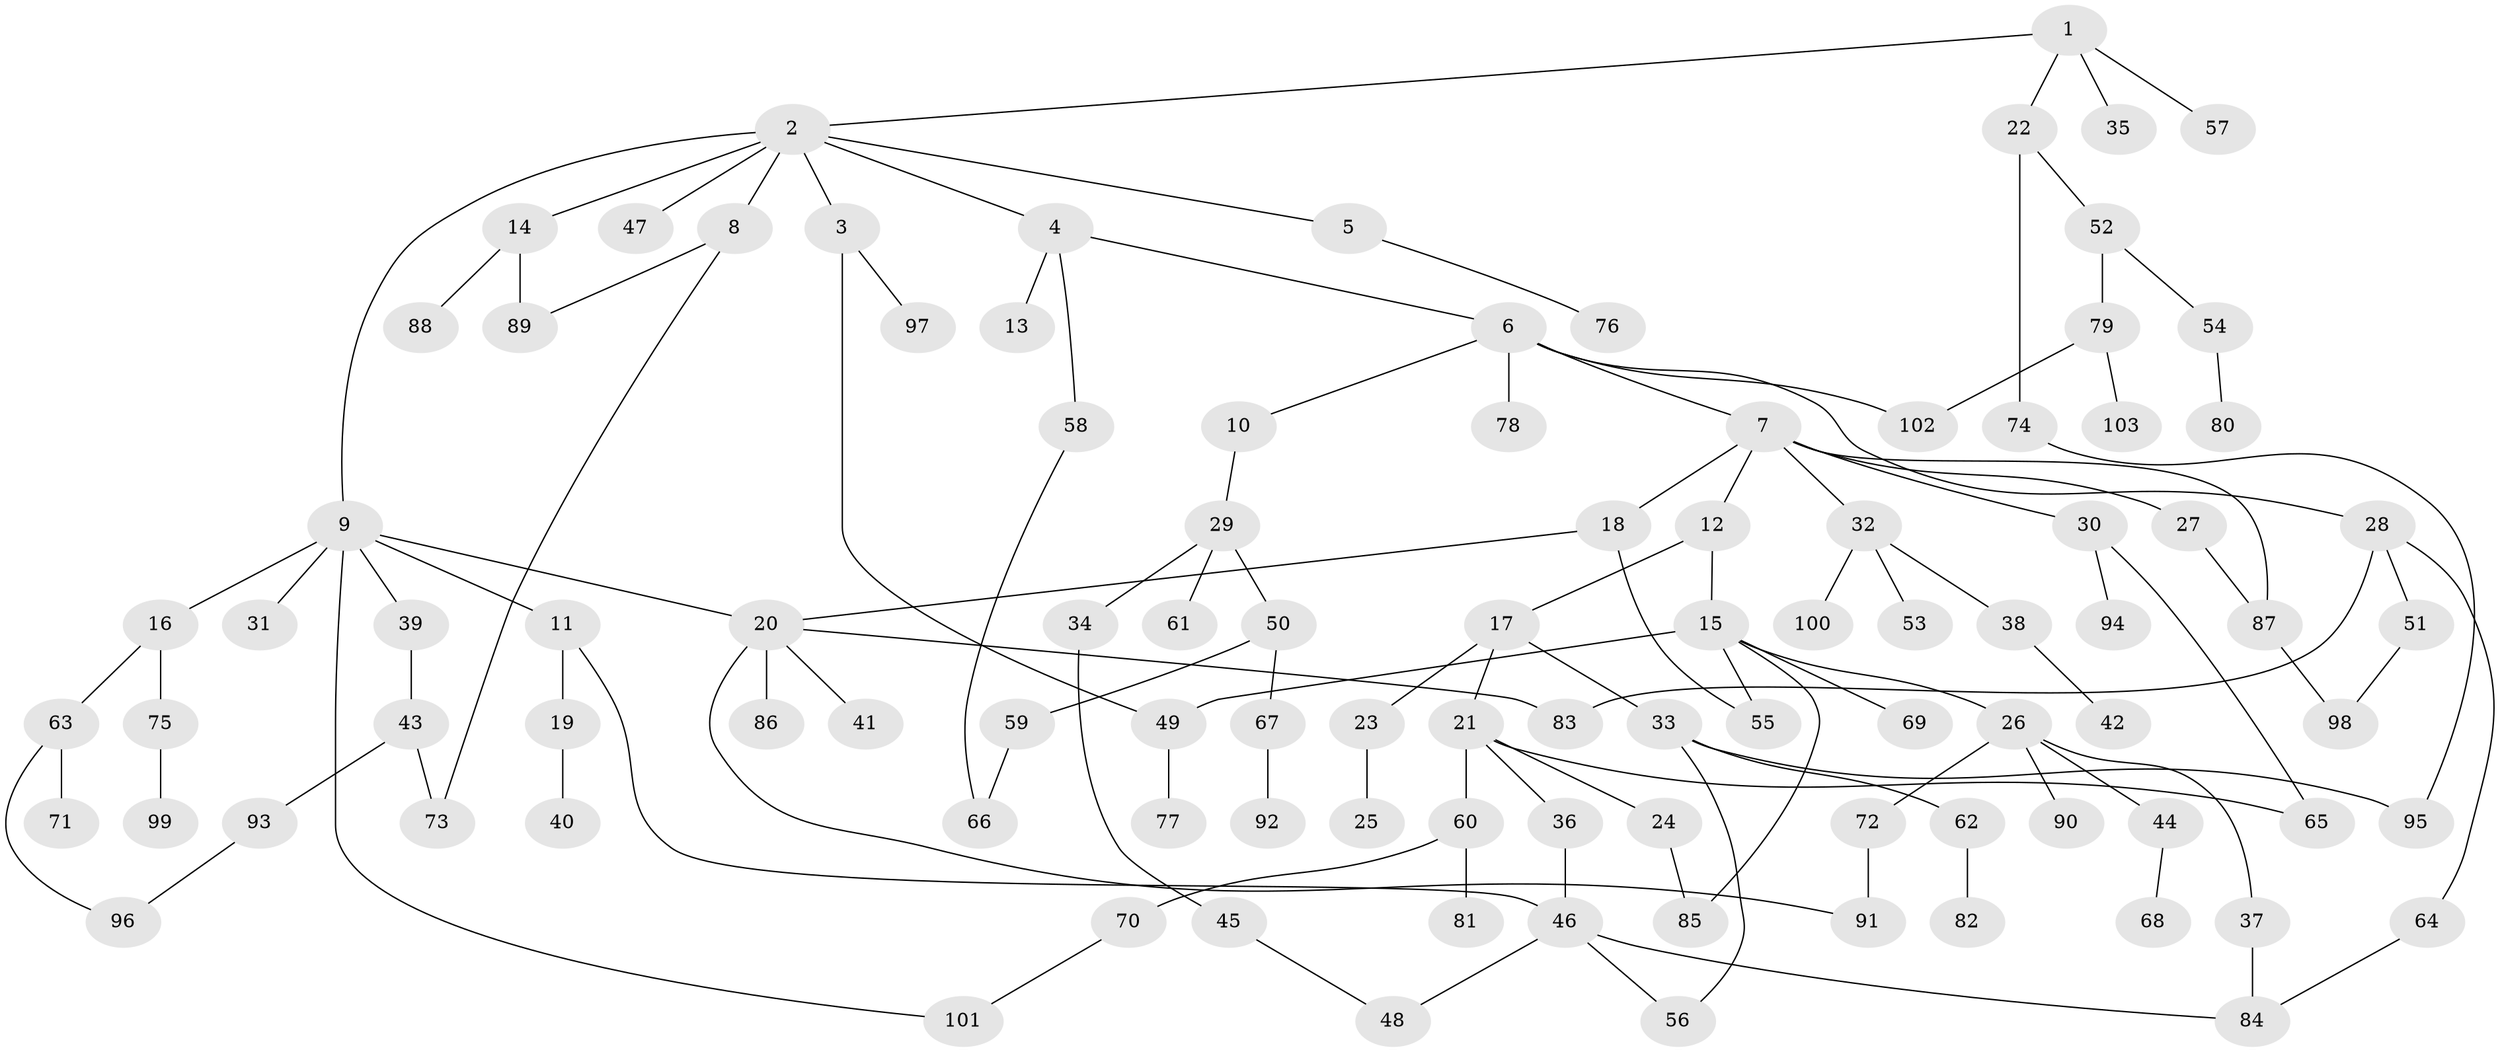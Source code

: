 // coarse degree distribution, {5: 0.01639344262295082, 2: 0.4262295081967213, 1: 0.36065573770491804, 4: 0.09836065573770492, 9: 0.03278688524590164, 3: 0.03278688524590164, 6: 0.01639344262295082, 15: 0.01639344262295082}
// Generated by graph-tools (version 1.1) at 2025/45/03/04/25 21:45:48]
// undirected, 103 vertices, 123 edges
graph export_dot {
graph [start="1"]
  node [color=gray90,style=filled];
  1;
  2;
  3;
  4;
  5;
  6;
  7;
  8;
  9;
  10;
  11;
  12;
  13;
  14;
  15;
  16;
  17;
  18;
  19;
  20;
  21;
  22;
  23;
  24;
  25;
  26;
  27;
  28;
  29;
  30;
  31;
  32;
  33;
  34;
  35;
  36;
  37;
  38;
  39;
  40;
  41;
  42;
  43;
  44;
  45;
  46;
  47;
  48;
  49;
  50;
  51;
  52;
  53;
  54;
  55;
  56;
  57;
  58;
  59;
  60;
  61;
  62;
  63;
  64;
  65;
  66;
  67;
  68;
  69;
  70;
  71;
  72;
  73;
  74;
  75;
  76;
  77;
  78;
  79;
  80;
  81;
  82;
  83;
  84;
  85;
  86;
  87;
  88;
  89;
  90;
  91;
  92;
  93;
  94;
  95;
  96;
  97;
  98;
  99;
  100;
  101;
  102;
  103;
  1 -- 2;
  1 -- 22;
  1 -- 35;
  1 -- 57;
  2 -- 3;
  2 -- 4;
  2 -- 5;
  2 -- 8;
  2 -- 9;
  2 -- 14;
  2 -- 47;
  3 -- 49;
  3 -- 97;
  4 -- 6;
  4 -- 13;
  4 -- 58;
  5 -- 76;
  6 -- 7;
  6 -- 10;
  6 -- 28;
  6 -- 78;
  6 -- 102;
  7 -- 12;
  7 -- 18;
  7 -- 27;
  7 -- 30;
  7 -- 32;
  7 -- 87;
  8 -- 73;
  8 -- 89;
  9 -- 11;
  9 -- 16;
  9 -- 31;
  9 -- 39;
  9 -- 101;
  9 -- 20;
  10 -- 29;
  11 -- 19;
  11 -- 46;
  12 -- 15;
  12 -- 17;
  14 -- 88;
  14 -- 89;
  15 -- 26;
  15 -- 55;
  15 -- 69;
  15 -- 85;
  15 -- 49;
  16 -- 63;
  16 -- 75;
  17 -- 21;
  17 -- 23;
  17 -- 33;
  18 -- 20;
  18 -- 55;
  19 -- 40;
  20 -- 41;
  20 -- 86;
  20 -- 91;
  20 -- 83;
  21 -- 24;
  21 -- 36;
  21 -- 60;
  21 -- 65;
  22 -- 52;
  22 -- 74;
  23 -- 25;
  24 -- 85;
  26 -- 37;
  26 -- 44;
  26 -- 72;
  26 -- 90;
  27 -- 87;
  28 -- 51;
  28 -- 64;
  28 -- 83;
  29 -- 34;
  29 -- 50;
  29 -- 61;
  30 -- 94;
  30 -- 65;
  32 -- 38;
  32 -- 53;
  32 -- 100;
  33 -- 56;
  33 -- 62;
  33 -- 95;
  34 -- 45;
  36 -- 46;
  37 -- 84;
  38 -- 42;
  39 -- 43;
  43 -- 93;
  43 -- 73;
  44 -- 68;
  45 -- 48;
  46 -- 48;
  46 -- 84;
  46 -- 56;
  49 -- 77;
  50 -- 59;
  50 -- 67;
  51 -- 98;
  52 -- 54;
  52 -- 79;
  54 -- 80;
  58 -- 66;
  59 -- 66;
  60 -- 70;
  60 -- 81;
  62 -- 82;
  63 -- 71;
  63 -- 96;
  64 -- 84;
  67 -- 92;
  70 -- 101;
  72 -- 91;
  74 -- 95;
  75 -- 99;
  79 -- 103;
  79 -- 102;
  87 -- 98;
  93 -- 96;
}

